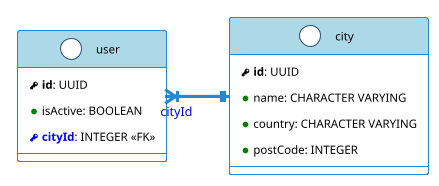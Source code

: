@startuml
!theme sandstone

left to right direction
skinparam roundcorner 5
skinparam linetype ortho
skinparam shadowing false
skinparam handwritten false
skinparam class {
    BackgroundColor white
    HeaderBackgroundColor lightblue
    AttributeFontColor black
    ArrowColor #2688d4
    BorderColor #2688d4
}

!define primary_key(x) <b><color:black><&key> x</color></b>
!define foreign_key(x) <b><color:blue><&key> x</color></b>
!define column(x) <color:green><&media-record></color> x
!define table(x) entity x << (T, white) >>

table( user ) {
  primary_key( id ): UUID 
  column( isActive ): BOOLEAN 
  foreign_key( cityId ): INTEGER <<FK>>
}

table( city ) {
  primary_key( id ): UUID 
  column( name ): CHARACTER VARYING 
  column( country ): CHARACTER VARYING
  column( postCode ): INTEGER
}

user }|--|| city  : <color:blue>cityId</color>
@enduml

